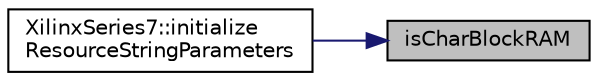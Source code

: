 digraph "isCharBlockRAM"
{
 // INTERACTIVE_SVG=YES
 // LATEX_PDF_SIZE
  edge [fontname="Helvetica",fontsize="10",labelfontname="Helvetica",labelfontsize="10"];
  node [fontname="Helvetica",fontsize="10",shape=record];
  rankdir="RL";
  Node1 [label="isCharBlockRAM",height=0.2,width=0.4,color="black", fillcolor="grey75", style="filled", fontcolor="black",tooltip=" "];
  Node1 -> Node2 [dir="back",color="midnightblue",fontsize="10",style="solid",fontname="Helvetica"];
  Node2 [label="XilinxSeries7::initialize\lResourceStringParameters",height=0.2,width=0.4,color="black", fillcolor="white", style="filled",URL="$classXilinxSeries7.html#aac5e9625d788f518700d194fe0fb4a10",tooltip=" "];
}
